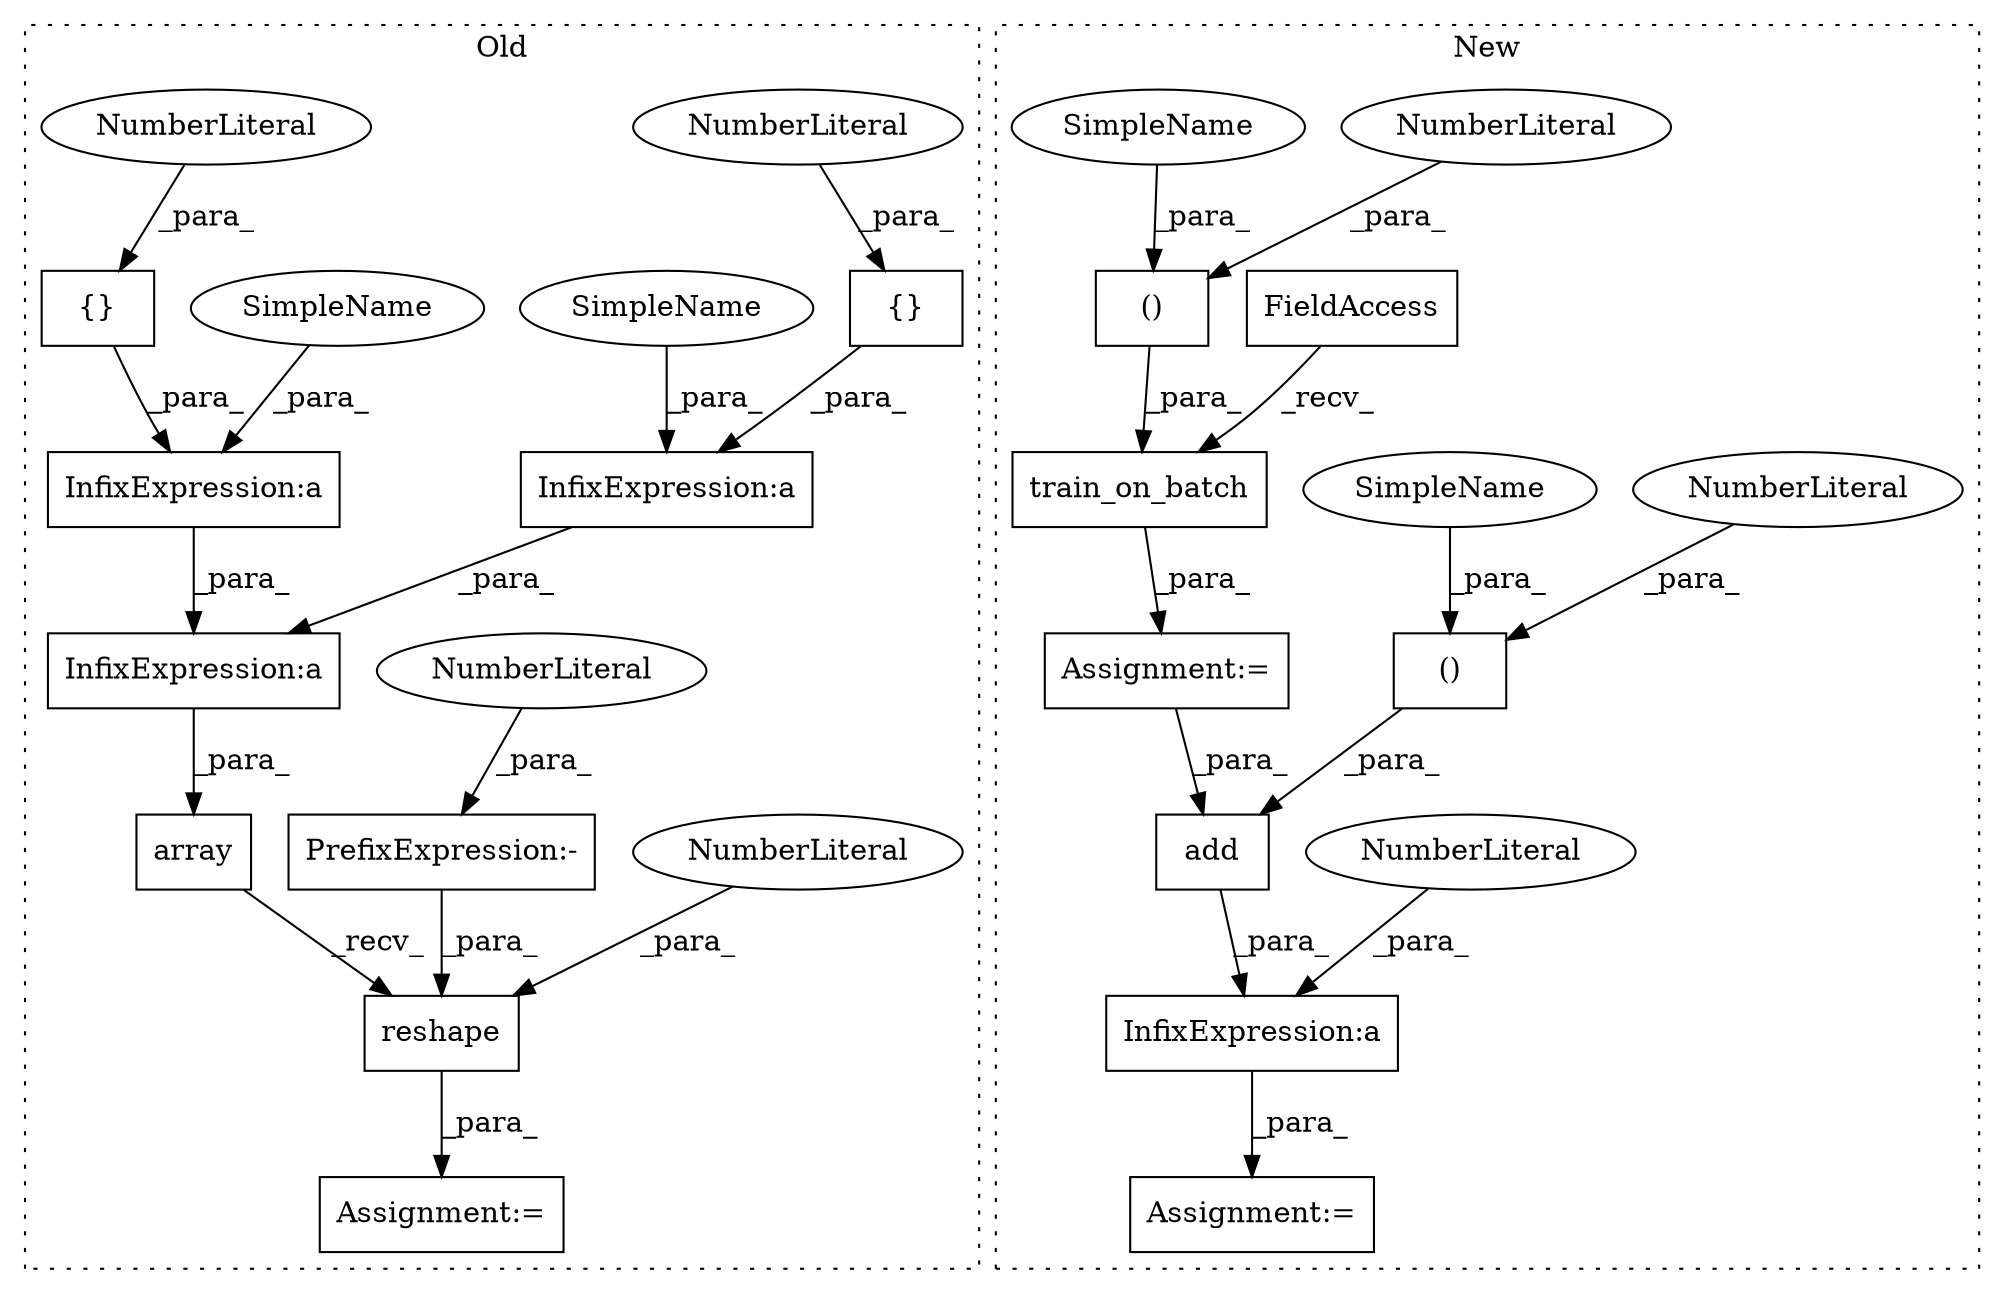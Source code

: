 digraph G {
subgraph cluster0 {
1 [label="reshape" a="32" s="4407,4419" l="8,1" shape="box"];
6 [label="InfixExpression:a" a="27" s="4391" l="3" shape="box"];
7 [label="InfixExpression:a" a="27" s="4361" l="3" shape="box"];
8 [label="InfixExpression:a" a="27" s="4375" l="3" shape="box"];
9 [label="{}" a="4" s="4358,4360" l="1,1" shape="box"];
11 [label="NumberLiteral" a="34" s="4418" l="1" shape="ellipse"];
12 [label="{}" a="4" s="4388,4390" l="1,1" shape="box"];
14 [label="NumberLiteral" a="34" s="4389" l="1" shape="ellipse"];
15 [label="NumberLiteral" a="34" s="4359" l="1" shape="ellipse"];
16 [label="PrefixExpression:-" a="38" s="4415" l="1" shape="box"];
17 [label="NumberLiteral" a="34" s="4416" l="1" shape="ellipse"];
18 [label="array" a="32" s="4342,4405" l="6,1" shape="box"];
21 [label="Assignment:=" a="7" s="4335" l="1" shape="box"];
25 [label="SimpleName" a="42" s="4394" l="10" shape="ellipse"];
26 [label="SimpleName" a="42" s="4364" l="10" shape="ellipse"];
label = "Old";
style="dotted";
}
subgraph cluster1 {
2 [label="train_on_batch" a="32" s="4730,4801" l="15,1" shape="box"];
3 [label="add" a="32" s="4830,4857" l="4,1" shape="box"];
4 [label="()" a="106" s="4561" l="24" shape="box"];
5 [label="InfixExpression:a" a="27" s="4821" l="3" shape="box"];
10 [label="NumberLiteral" a="34" s="4584" l="1" shape="ellipse"];
13 [label="NumberLiteral" a="34" s="4818" l="3" shape="ellipse"];
19 [label="FieldAccess" a="22" s="4711" l="18" shape="box"];
20 [label="Assignment:=" a="7" s="4710" l="1" shape="box"];
22 [label="Assignment:=" a="7" s="4816" l="1" shape="box"];
23 [label="()" a="106" s="4503" l="24" shape="box"];
24 [label="NumberLiteral" a="34" s="4526" l="1" shape="ellipse"];
27 [label="SimpleName" a="42" s="4503" l="10" shape="ellipse"];
28 [label="SimpleName" a="42" s="4561" l="10" shape="ellipse"];
label = "New";
style="dotted";
}
1 -> 21 [label="_para_"];
2 -> 20 [label="_para_"];
3 -> 5 [label="_para_"];
4 -> 2 [label="_para_"];
5 -> 22 [label="_para_"];
6 -> 8 [label="_para_"];
7 -> 8 [label="_para_"];
8 -> 18 [label="_para_"];
9 -> 7 [label="_para_"];
10 -> 4 [label="_para_"];
11 -> 1 [label="_para_"];
12 -> 6 [label="_para_"];
13 -> 5 [label="_para_"];
14 -> 12 [label="_para_"];
15 -> 9 [label="_para_"];
16 -> 1 [label="_para_"];
17 -> 16 [label="_para_"];
18 -> 1 [label="_recv_"];
19 -> 2 [label="_recv_"];
20 -> 3 [label="_para_"];
23 -> 3 [label="_para_"];
24 -> 23 [label="_para_"];
25 -> 6 [label="_para_"];
26 -> 7 [label="_para_"];
27 -> 23 [label="_para_"];
28 -> 4 [label="_para_"];
}